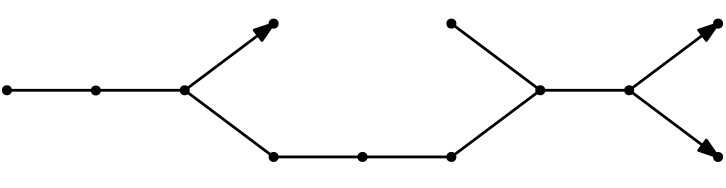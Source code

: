 <?xml version="1.0"?>
<!DOCTYPE ipe SYSTEM "ipe.dtd">
<ipe version="70218" creator="Ipe 7.2.30">
<info created="D:20250309150953" modified="D:20250310021938"/>
<ipestyle name="basic">
<symbol name="arrow/arc(spx)">
<path stroke="sym-stroke" fill="sym-stroke" pen="sym-pen">
0 0 m
-1 0.333 l
-1 -0.333 l
h
</path>
</symbol>
<symbol name="arrow/farc(spx)">
<path stroke="sym-stroke" fill="white" pen="sym-pen">
0 0 m
-1 0.333 l
-1 -0.333 l
h
</path>
</symbol>
<symbol name="arrow/ptarc(spx)">
<path stroke="sym-stroke" fill="sym-stroke" pen="sym-pen">
0 0 m
-1 0.333 l
-0.8 0 l
-1 -0.333 l
h
</path>
</symbol>
<symbol name="arrow/fptarc(spx)">
<path stroke="sym-stroke" fill="white" pen="sym-pen">
0 0 m
-1 0.333 l
-0.8 0 l
-1 -0.333 l
h
</path>
</symbol>
<symbol name="mark/circle(sx)" transformations="translations">
<path fill="sym-stroke">
0.6 0 0 0.6 0 0 e
0.4 0 0 0.4 0 0 e
</path>
</symbol>
<symbol name="mark/disk(sx)" transformations="translations">
<path fill="sym-stroke">
0.6 0 0 0.6 0 0 e
</path>
</symbol>
<symbol name="mark/fdisk(sfx)" transformations="translations">
<group>
<path fill="sym-fill">
0.5 0 0 0.5 0 0 e
</path>
<path fill="sym-stroke" fillrule="eofill">
0.6 0 0 0.6 0 0 e
0.4 0 0 0.4 0 0 e
</path>
</group>
</symbol>
<symbol name="mark/box(sx)" transformations="translations">
<path fill="sym-stroke" fillrule="eofill">
-0.6 -0.6 m
0.6 -0.6 l
0.6 0.6 l
-0.6 0.6 l
h
-0.4 -0.4 m
0.4 -0.4 l
0.4 0.4 l
-0.4 0.4 l
h
</path>
</symbol>
<symbol name="mark/square(sx)" transformations="translations">
<path fill="sym-stroke">
-0.6 -0.6 m
0.6 -0.6 l
0.6 0.6 l
-0.6 0.6 l
h
</path>
</symbol>
<symbol name="mark/fsquare(sfx)" transformations="translations">
<group>
<path fill="sym-fill">
-0.5 -0.5 m
0.5 -0.5 l
0.5 0.5 l
-0.5 0.5 l
h
</path>
<path fill="sym-stroke" fillrule="eofill">
-0.6 -0.6 m
0.6 -0.6 l
0.6 0.6 l
-0.6 0.6 l
h
-0.4 -0.4 m
0.4 -0.4 l
0.4 0.4 l
-0.4 0.4 l
h
</path>
</group>
</symbol>
<symbol name="mark/cross(sx)" transformations="translations">
<group>
<path fill="sym-stroke">
-0.43 -0.57 m
0.57 0.43 l
0.43 0.57 l
-0.57 -0.43 l
h
</path>
<path fill="sym-stroke">
-0.43 0.57 m
0.57 -0.43 l
0.43 -0.57 l
-0.57 0.43 l
h
</path>
</group>
</symbol>
<symbol name="arrow/fnormal(spx)">
<path stroke="sym-stroke" fill="white" pen="sym-pen">
0 0 m
-1 0.333 l
-1 -0.333 l
h
</path>
</symbol>
<symbol name="arrow/pointed(spx)">
<path stroke="sym-stroke" fill="sym-stroke" pen="sym-pen">
0 0 m
-1 0.333 l
-0.8 0 l
-1 -0.333 l
h
</path>
</symbol>
<symbol name="arrow/fpointed(spx)">
<path stroke="sym-stroke" fill="white" pen="sym-pen">
0 0 m
-1 0.333 l
-0.8 0 l
-1 -0.333 l
h
</path>
</symbol>
<symbol name="arrow/linear(spx)">
<path stroke="sym-stroke" pen="sym-pen">
-1 0.333 m
0 0 l
-1 -0.333 l
</path>
</symbol>
<symbol name="arrow/fdouble(spx)">
<path stroke="sym-stroke" fill="white" pen="sym-pen">
0 0 m
-1 0.333 l
-1 -0.333 l
h
-1 0 m
-2 0.333 l
-2 -0.333 l
h
</path>
</symbol>
<symbol name="arrow/double(spx)">
<path stroke="sym-stroke" fill="sym-stroke" pen="sym-pen">
0 0 m
-1 0.333 l
-1 -0.333 l
h
-1 0 m
-2 0.333 l
-2 -0.333 l
h
</path>
</symbol>
<symbol name="arrow/mid-normal(spx)">
<path stroke="sym-stroke" fill="sym-stroke" pen="sym-pen">
0.5 0 m
-0.5 0.333 l
-0.5 -0.333 l
h
</path>
</symbol>
<symbol name="arrow/mid-fnormal(spx)">
<path stroke="sym-stroke" fill="white" pen="sym-pen">
0.5 0 m
-0.5 0.333 l
-0.5 -0.333 l
h
</path>
</symbol>
<symbol name="arrow/mid-pointed(spx)">
<path stroke="sym-stroke" fill="sym-stroke" pen="sym-pen">
0.5 0 m
-0.5 0.333 l
-0.3 0 l
-0.5 -0.333 l
h
</path>
</symbol>
<symbol name="arrow/mid-fpointed(spx)">
<path stroke="sym-stroke" fill="white" pen="sym-pen">
0.5 0 m
-0.5 0.333 l
-0.3 0 l
-0.5 -0.333 l
h
</path>
</symbol>
<symbol name="arrow/mid-double(spx)">
<path stroke="sym-stroke" fill="sym-stroke" pen="sym-pen">
1 0 m
0 0.333 l
0 -0.333 l
h
0 0 m
-1 0.333 l
-1 -0.333 l
h
</path>
</symbol>
<symbol name="arrow/mid-fdouble(spx)">
<path stroke="sym-stroke" fill="white" pen="sym-pen">
1 0 m
0 0.333 l
0 -0.333 l
h
0 0 m
-1 0.333 l
-1 -0.333 l
h
</path>
</symbol>
<anglesize name="22.5 deg" value="22.5"/>
<anglesize name="30 deg" value="30"/>
<anglesize name="45 deg" value="45"/>
<anglesize name="60 deg" value="60"/>
<anglesize name="90 deg" value="90"/>
<arrowsize name="large" value="10"/>
<arrowsize name="small" value="5"/>
<arrowsize name="tiny" value="3"/>
<color name="blue" value="0 0 1"/>
<color name="brown" value="0.647 0.165 0.165"/>
<color name="darkblue" value="0 0 0.545"/>
<color name="darkcyan" value="0 0.545 0.545"/>
<color name="darkgray" value="0.663"/>
<color name="darkgreen" value="0 0.392 0"/>
<color name="darkmagenta" value="0.545 0 0.545"/>
<color name="darkorange" value="1 0.549 0"/>
<color name="darkred" value="0.545 0 0"/>
<color name="gold" value="1 0.843 0"/>
<color name="gray" value="0.745"/>
<color name="green" value="0 1 0"/>
<color name="lightblue" value="0.678 0.847 0.902"/>
<color name="lightcyan" value="0.878 1 1"/>
<color name="lightgray" value="0.827"/>
<color name="lightgreen" value="0.565 0.933 0.565"/>
<color name="lightyellow" value="1 1 0.878"/>
<color name="navy" value="0 0 0.502"/>
<color name="orange" value="1 0.647 0"/>
<color name="pink" value="1 0.753 0.796"/>
<color name="purple" value="0.627 0.125 0.941"/>
<color name="red" value="1 0 0"/>
<color name="seagreen" value="0.18 0.545 0.341"/>
<color name="turquoise" value="0.251 0.878 0.816"/>
<color name="violet" value="0.933 0.51 0.933"/>
<color name="yellow" value="1 1 0"/>
<dashstyle name="dash dot dotted" value="[4 2 1 2 1 2] 0"/>
<dashstyle name="dash dotted" value="[4 2 1 2] 0"/>
<dashstyle name="dashed" value="[4] 0"/>
<dashstyle name="dotted" value="[1 3] 0"/>
<gridsize name="10 pts (~3.5 mm)" value="10"/>
<gridsize name="14 pts (~5 mm)" value="14"/>
<gridsize name="16 pts (~6 mm)" value="16"/>
<gridsize name="20 pts (~7 mm)" value="20"/>
<gridsize name="28 pts (~10 mm)" value="28"/>
<gridsize name="32 pts (~12 mm)" value="32"/>
<gridsize name="4 pts" value="4"/>
<gridsize name="56 pts (~20 mm)" value="56"/>
<gridsize name="8 pts (~3 mm)" value="8"/>
<opacity name="10%" value="0.1"/>
<opacity name="30%" value="0.3"/>
<opacity name="50%" value="0.5"/>
<opacity name="75%" value="0.75"/>
<pen name="fat" value="1.2"/>
<pen name="heavier" value="0.8"/>
<pen name="ultrafat" value="2"/>
<symbolsize name="large" value="5"/>
<symbolsize name="small" value="2"/>
<symbolsize name="tiny" value="1.1"/>
<textsize name="Huge" value="\Huge"/>
<textsize name="LARGE" value="\LARGE"/>
<textsize name="Large" value="\Large"/>
<textsize name="footnote" value="\footnotesize"/>
<textsize name="huge" value="\huge"/>
<textsize name="large" value="\large"/>
<textsize name="script" value="\scriptsize"/>
<textsize name="small" value="\small"/>
<textsize name="tiny" value="\tiny"/>
<textstyle name="center" begin="\begin{center}" end="\end{center}"/>
<textstyle name="item" begin="\begin{itemize}\item{}" end="\end{itemize}"/>
<textstyle name="itemize" begin="\begin{itemize}" end="\end{itemize}"/>
<tiling name="falling" angle="-60" step="4" width="1"/>
<tiling name="rising" angle="30" step="4" width="1"/>
</ipestyle>
<ipestyle name="lipics-colors">
<color name="blogyellow" value="0.99 0.754 0.027"/>
<color name="lipicsGray" value="0.31 0.31 0.33"/>
</ipestyle>
<page section="graph" marked="no">
<layer name="graph"/>
<layer name="alpha"/>
<layer name="kmers"/>
<layer name="unitig"/>
<layer name="simplitig"/>
<layer name="matchtig"/>
<layer name="masked"/>
<view layers="graph" active="unitig" name="graph"/>
<view layers="graph alpha kmers" active="kmers" name="kmers"/>
<view layers="graph alpha unitig" active="unitig" name="unitig"/>
<view layers="graph alpha simplitig" active="alpha" name="simplitig"/>
<view layers="graph simplitig matchtig" active="matchtig" name="matchtig"/>
<view layers="graph simplitig masked" active="masked" name="masked"/>
<use layer="graph" matrix="1 0 0 1 0 -96" name="mark/disk(sx)" pos="128 704" size="normal" stroke="black"/>
<use matrix="1 0 0 1 0 -104" name="mark/disk(sx)" pos="160 736" size="normal" stroke="black"/>
<use matrix="1 0 0 1 0 -88" name="mark/disk(sx)" pos="160 672" size="normal" stroke="black"/>
<use matrix="1 0 0 1 0 -88" name="mark/disk(sx)" pos="192 672" size="normal" stroke="black"/>
<use matrix="1 0 0 1 0 -88" name="mark/disk(sx)" pos="224 672" size="normal" stroke="black"/>
<use matrix="1 0 0 1 0 -96.081" name="mark/disk(sx)" pos="96 704" size="normal" stroke="black"/>
<use matrix="-10.7143 0 0 -1.30769 749.714 1528.62" name="mark/disk(sx)" pos="64 704" size="normal" stroke="black"/>
<use matrix="1 0 0 1 0 -96" name="mark/disk(sx)" pos="256 704" size="normal" stroke="black"/>
<use matrix="1 0 0 1 0 -96" name="mark/disk(sx)" pos="288 704" size="normal" stroke="black"/>
<use matrix="1 0 0 1 0 -72" name="mark/disk(sx)" pos="320 704" size="normal" stroke="black"/>
<use matrix="1 0 0 1 0 -104" name="mark/disk(sx)" pos="224 736" size="normal" stroke="black"/>
<path stroke="black" pen="1" arrow="normal/normal">
64 608 m
96 608 l
128 608 l
160 584 l
224 584 l
256 608 l
288 608 l
320 632 l
</path>
<path stroke="black" pen="1" arrow="normal/normal">
128 608 m
160 632 l
</path>
<path stroke="black" pen="1">
224 632 m
256 608 l
</path>
<path layer="unitig" matrix="0.8125 0 0 -2 16 1784" stroke="blogyellow" pen="1" arrow="normal/normal">
64 592 m
128 592 l
</path>
<path stroke="blogyellow" pen="1" arrow="normal/normal">
124 600 m
156 576 l
228 576 l
260 600 l
</path>
<path matrix="0.307692 0 0 1 182.769 8" stroke="blogyellow" pen="1" arrow="normal/normal">
264 592 m
316 592 l
</path>
<path layer="simplitig" stroke="1 0.784 0" pen="1" arrow="normal/normal">
68 600 m
124 600 l
156 576 l
228 576 l
260 600 l
284 600 l
312 580 l
</path>
<path layer="alpha" matrix="0.875 0 0 0.625 12 171" stroke="blogyellow" pen="1" arrow="normal/normal">
128 712 m
160 744 l
</path>
<path matrix="0.875 0 0 0.625 36 171" stroke="1 0.784 0" pen="1" arrow="normal/normal">
224 744 m
256 712 l
</path>
<use layer="graph" matrix="1 0 0 1 0 -120" name="mark/disk(sx)" pos="320 704" size="normal" stroke="black"/>
<path stroke="black" pen="1" arrow="normal/normal">
288 608 m
320 584 l
</path>
<path layer="alpha" matrix="0.875 0 0 -0.625 88 1081" stroke="1 0.784 0" pen="1" arrow="normal/normal">
224 744 m
256 712 l
</path>
<path layer="unitig" matrix="0.875 0 0 0.625 88 135" stroke="1 0.784 0" pen="1" arrow="normal/normal">
224 744 m
256 712 l
</path>
<path layer="matchtig" stroke="1 0.784 0" pen="1" arrow="normal/normal">
124 616 m
152 636 l
</path>
<path stroke="1 0.784 0" pen="1" arrow="normal/normal">
232 636 m
260 616 l
284 616 l
312 636 l
</path>
<path stroke="1 0.784 0" pen="1">
152 636 m
152 636 l
152 636 l
152 636 l
</path>
<path layer="masked" stroke="1 0.784 0" pen="1">
124 616 m
156 640 l
</path>
<path stroke="1 0.784 0" pen="1">
228 640 m
260 616 l
</path>
<path stroke="1 0.784 0" pen="1" arrow="normal/normal">
284 616 m
312 636 l
</path>
<path stroke="1 0.784 0" dash="dashed" pen="1">
156 640 m
228 640 l
</path>
<path stroke="1 0.784 0" dash="dashed" pen="1">
260 616 m
284 616 l
</path>
<path stroke="1 0.784 0" pen="1" cap="1">
244 628 m
244 628 l
</path>
<use name="mark/circle(sx)" pos="192 632" size="normal" stroke="black"/>
<path layer="kmers" matrix="0.375 0 0 -2 44 1784" stroke="blogyellow" pen="1" arrow="normal/normal">
64 592 m
128 592 l
</path>
<path matrix="0.307692 0 0 1 182.769 8" stroke="blogyellow" pen="1" arrow="normal/normal">
264 592 m
316 592 l
</path>
<path matrix="0.875 0 0 0.625 88 135" stroke="1 0.784 0" pen="1" arrow="normal/normal">
224 744 m
256 712 l
</path>
<path matrix="0.3125 0 0 -2 80 1784" stroke="blogyellow" pen="1" arrow="normal/normal">
64 592 m
128 592 l
</path>
<path matrix="0.375 0 0 -2 140 1760" stroke="blogyellow" pen="1" arrow="normal/normal">
64 592 m
128 592 l
</path>
<path matrix="0.375 0 0 -2 172 1760" stroke="blogyellow" pen="1" arrow="normal/normal">
64 592 m
128 592 l
</path>
<path matrix="0.875 0 0 0.625 -72 135" stroke="1 0.784 0" pen="1" arrow="normal/normal">
224 744 m
256 712 l
</path>
<path matrix="0.875 0 0 0.625 120 135" stroke="blogyellow" pen="1" arrow="normal/normal">
128 712 m
160 744 l
</path>
</page>
</ipe>
